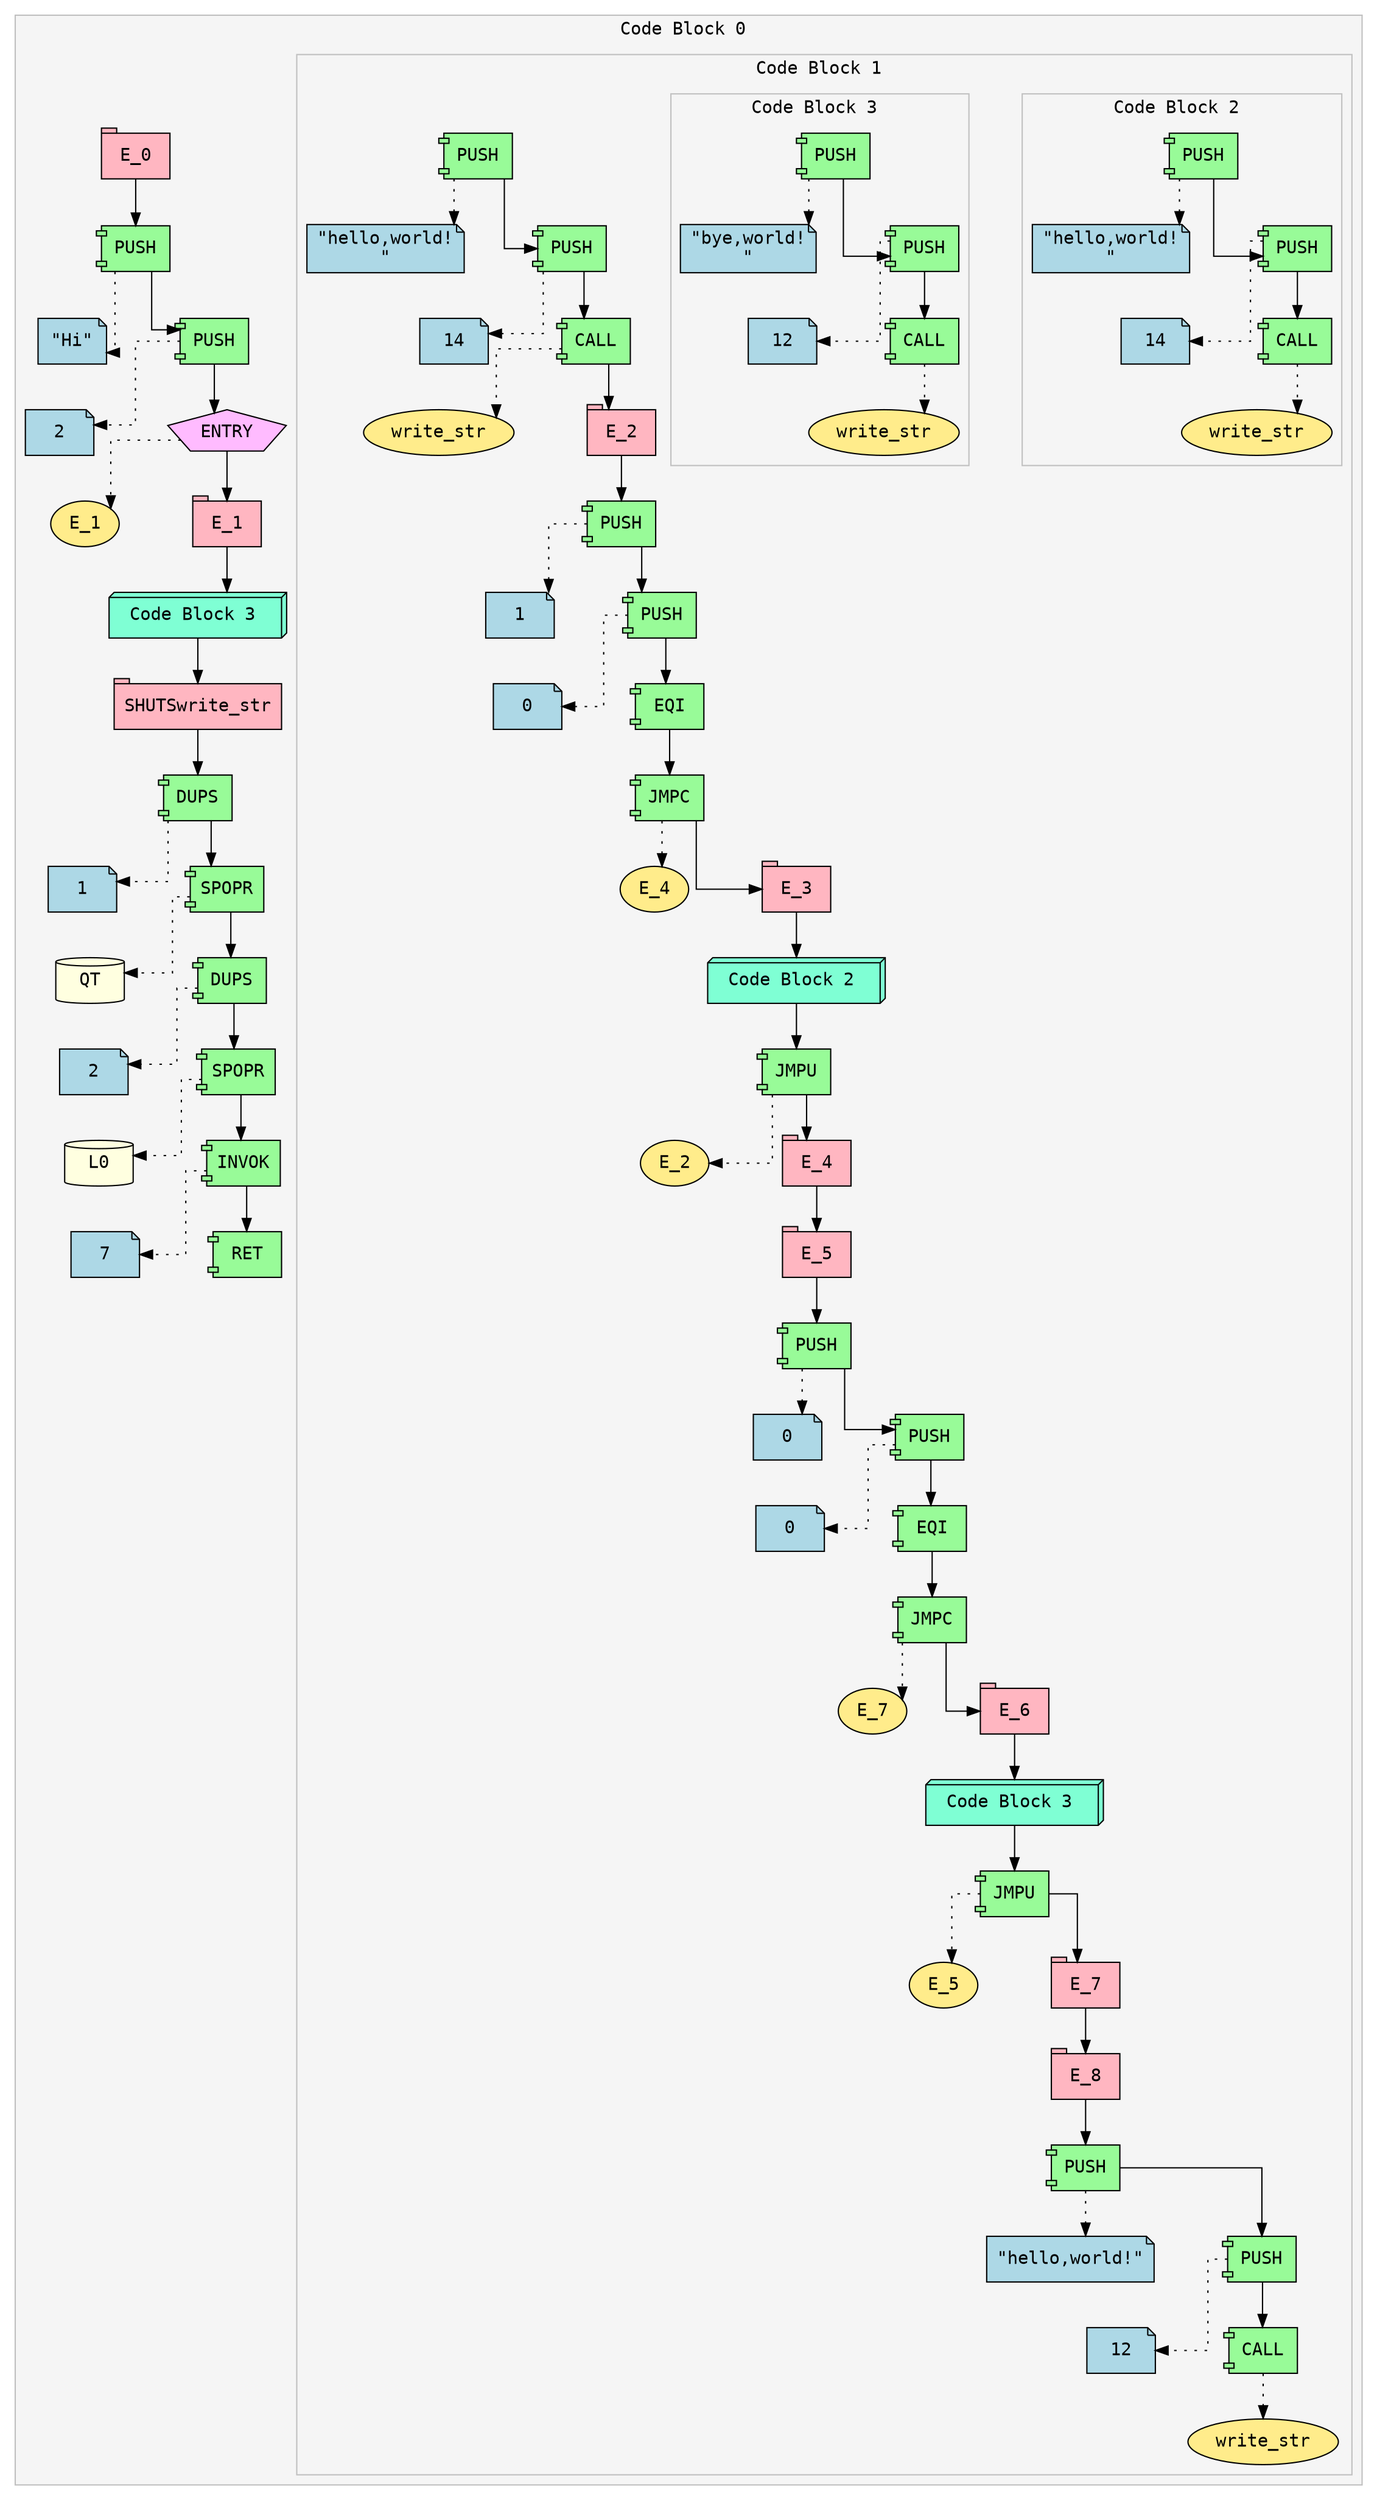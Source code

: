 digraph ir {
splines=ortho;
nodesep=0.8;
ranksep=0.5;
subgraph cluster_0 {
label="Code Block 0 ";
style=filled;
color=gray;
fillcolor=whitesmoke;
fontname="Courier";
Expr_1 [shape=tab style=filled fillcolor=lightpink fontname="Courier" label="E_0"]
Expr_2 [shape=component style=filled fillcolor=palegreen fontname="Courier" label="PUSH"]
Expr_3 [shape=note style=filled fillcolor=lightblue fontname="Courier" label="\"Hi\""]
Expr_2 -> Expr_3 [style=dotted]
Expr_1 -> Expr_2;
Expr_4 [shape=component style=filled fillcolor=palegreen fontname="Courier" label="PUSH"]
Expr_5 [shape=note style=filled fillcolor=lightblue fontname="Courier" label="2"]
Expr_4 -> Expr_5 [style=dotted]
Expr_2 -> Expr_4;
Expr_6 [shape=pentagon style=filled fillcolor=plum1 fontname="Courier" label="ENTRY"]
Expr_7 [shape=ellipse style=filled fillcolor=lightgoldenrod1 fontname="Courier" label="E_1"]
Expr_6 -> Expr_7 [style=dotted]
Expr_4 -> Expr_6;
Expr_8 [shape=tab style=filled fillcolor=lightpink fontname="Courier" label="E_1"]
Expr_6 -> Expr_8;
subgraph cluster_9 {
label="Code Block 1 ";
style=filled;
color=gray;
fillcolor=whitesmoke;
fontname="Courier";
Expr_10 [shape=component style=filled fillcolor=palegreen fontname="Courier" label="PUSH"]
Expr_11 [shape=note style=filled fillcolor=lightblue fontname="Courier" label="\"hello,world!\n\""]
Expr_10 -> Expr_11 [style=dotted]
Expr_12 [shape=component style=filled fillcolor=palegreen fontname="Courier" label="PUSH"]
Expr_13 [shape=note style=filled fillcolor=lightblue fontname="Courier" label="14"]
Expr_12 -> Expr_13 [style=dotted]
Expr_10 -> Expr_12;
Expr_14 [shape=component style=filled fillcolor=palegreen fontname="Courier" label="CALL"]
Expr_15 [shape=ellipse style=filled fillcolor=lightgoldenrod1 fontname="Courier" label="write_str"]
Expr_14 -> Expr_15 [style=dotted]
Expr_12 -> Expr_14;
Expr_16 [shape=tab style=filled fillcolor=lightpink fontname="Courier" label="E_2"]
Expr_14 -> Expr_16;
Expr_17 [shape=component style=filled fillcolor=palegreen fontname="Courier" label="PUSH"]
Expr_18 [shape=note style=filled fillcolor=lightblue fontname="Courier" label="1"]
Expr_17 -> Expr_18 [style=dotted]
Expr_16 -> Expr_17;
Expr_19 [shape=component style=filled fillcolor=palegreen fontname="Courier" label="PUSH"]
Expr_20 [shape=note style=filled fillcolor=lightblue fontname="Courier" label="0"]
Expr_19 -> Expr_20 [style=dotted]
Expr_17 -> Expr_19;
Expr_21 [shape=component style=filled fillcolor=palegreen fontname="Courier" label="EQI"]
Expr_19 -> Expr_21;
Expr_22 [shape=component style=filled fillcolor=palegreen fontname="Courier" label="JMPC"]
Expr_23 [shape=ellipse style=filled fillcolor=lightgoldenrod1 fontname="Courier" label="E_4"]
Expr_22 -> Expr_23 [style=dotted]
Expr_21 -> Expr_22;
Expr_24 [shape=tab style=filled fillcolor=lightpink fontname="Courier" label="E_3"]
Expr_22 -> Expr_24;
subgraph cluster_25 {
label="Code Block 2 ";
style=filled;
color=gray;
fillcolor=whitesmoke;
fontname="Courier";
Expr_26 [shape=component style=filled fillcolor=palegreen fontname="Courier" label="PUSH"]
Expr_27 [shape=note style=filled fillcolor=lightblue fontname="Courier" label="\"hello,world!\n\""]
Expr_26 -> Expr_27 [style=dotted]
Expr_28 [shape=component style=filled fillcolor=palegreen fontname="Courier" label="PUSH"]
Expr_29 [shape=note style=filled fillcolor=lightblue fontname="Courier" label="14"]
Expr_28 -> Expr_29 [style=dotted]
Expr_26 -> Expr_28;
Expr_30 [shape=component style=filled fillcolor=palegreen fontname="Courier" label="CALL"]
Expr_31 [shape=ellipse style=filled fillcolor=lightgoldenrod1 fontname="Courier" label="write_str"]
Expr_30 -> Expr_31 [style=dotted]
Expr_28 -> Expr_30;
}
Expr_25 [shape=box3d style=filled fillcolor=aquamarine fontname="Courier" label=" Code Block 2  "]
Expr_24 -> Expr_25;
Expr_32 [shape=component style=filled fillcolor=palegreen fontname="Courier" label="JMPU"]
Expr_33 [shape=ellipse style=filled fillcolor=lightgoldenrod1 fontname="Courier" label="E_2"]
Expr_32 -> Expr_33 [style=dotted]
Expr_25 -> Expr_32;
Expr_34 [shape=tab style=filled fillcolor=lightpink fontname="Courier" label="E_4"]
Expr_32 -> Expr_34;
Expr_35 [shape=tab style=filled fillcolor=lightpink fontname="Courier" label="E_5"]
Expr_34 -> Expr_35;
Expr_36 [shape=component style=filled fillcolor=palegreen fontname="Courier" label="PUSH"]
Expr_37 [shape=note style=filled fillcolor=lightblue fontname="Courier" label="0"]
Expr_36 -> Expr_37 [style=dotted]
Expr_35 -> Expr_36;
Expr_38 [shape=component style=filled fillcolor=palegreen fontname="Courier" label="PUSH"]
Expr_39 [shape=note style=filled fillcolor=lightblue fontname="Courier" label="0"]
Expr_38 -> Expr_39 [style=dotted]
Expr_36 -> Expr_38;
Expr_40 [shape=component style=filled fillcolor=palegreen fontname="Courier" label="EQI"]
Expr_38 -> Expr_40;
Expr_41 [shape=component style=filled fillcolor=palegreen fontname="Courier" label="JMPC"]
Expr_42 [shape=ellipse style=filled fillcolor=lightgoldenrod1 fontname="Courier" label="E_7"]
Expr_41 -> Expr_42 [style=dotted]
Expr_40 -> Expr_41;
Expr_43 [shape=tab style=filled fillcolor=lightpink fontname="Courier" label="E_6"]
Expr_41 -> Expr_43;
subgraph cluster_44 {
label="Code Block 3 ";
style=filled;
color=gray;
fillcolor=whitesmoke;
fontname="Courier";
Expr_45 [shape=component style=filled fillcolor=palegreen fontname="Courier" label="PUSH"]
Expr_46 [shape=note style=filled fillcolor=lightblue fontname="Courier" label="\"bye,world!\n\""]
Expr_45 -> Expr_46 [style=dotted]
Expr_47 [shape=component style=filled fillcolor=palegreen fontname="Courier" label="PUSH"]
Expr_48 [shape=note style=filled fillcolor=lightblue fontname="Courier" label="12"]
Expr_47 -> Expr_48 [style=dotted]
Expr_45 -> Expr_47;
Expr_49 [shape=component style=filled fillcolor=palegreen fontname="Courier" label="CALL"]
Expr_50 [shape=ellipse style=filled fillcolor=lightgoldenrod1 fontname="Courier" label="write_str"]
Expr_49 -> Expr_50 [style=dotted]
Expr_47 -> Expr_49;
}
Expr_44 [shape=box3d style=filled fillcolor=aquamarine fontname="Courier" label=" Code Block 3  "]
Expr_43 -> Expr_44;
Expr_51 [shape=component style=filled fillcolor=palegreen fontname="Courier" label="JMPU"]
Expr_52 [shape=ellipse style=filled fillcolor=lightgoldenrod1 fontname="Courier" label="E_5"]
Expr_51 -> Expr_52 [style=dotted]
Expr_44 -> Expr_51;
Expr_53 [shape=tab style=filled fillcolor=lightpink fontname="Courier" label="E_7"]
Expr_51 -> Expr_53;
Expr_54 [shape=tab style=filled fillcolor=lightpink fontname="Courier" label="E_8"]
Expr_53 -> Expr_54;
Expr_55 [shape=component style=filled fillcolor=palegreen fontname="Courier" label="PUSH"]
Expr_56 [shape=note style=filled fillcolor=lightblue fontname="Courier" label="\"hello,world!\""]
Expr_55 -> Expr_56 [style=dotted]
Expr_54 -> Expr_55;
Expr_57 [shape=component style=filled fillcolor=palegreen fontname="Courier" label="PUSH"]
Expr_58 [shape=note style=filled fillcolor=lightblue fontname="Courier" label="12"]
Expr_57 -> Expr_58 [style=dotted]
Expr_55 -> Expr_57;
Expr_59 [shape=component style=filled fillcolor=palegreen fontname="Courier" label="CALL"]
Expr_60 [shape=ellipse style=filled fillcolor=lightgoldenrod1 fontname="Courier" label="write_str"]
Expr_59 -> Expr_60 [style=dotted]
Expr_57 -> Expr_59;
}
Expr_9 [shape=box3d style=filled fillcolor=aquamarine fontname="Courier" label=" Code Block 3  "]
Expr_8 -> Expr_9;
Expr_61 [shape=tab style=filled fillcolor=lightpink fontname="Courier" label="SHUTSwrite_str"]
Expr_9 -> Expr_61;
Expr_62 [shape=component style=filled fillcolor=palegreen fontname="Courier" label="DUPS"]
Expr_63 [shape=note style=filled fillcolor=lightblue fontname="Courier" label="1"]
Expr_62 -> Expr_63 [style=dotted]
Expr_61 -> Expr_62;
Expr_64 [shape=component style=filled fillcolor=palegreen fontname="Courier" label="SPOPR"]
Expr_65 [shape=cylinder style=filled fillcolor=lightyellow fontname="Courier" label="QT"]
Expr_64 -> Expr_65 [style=dotted]
Expr_62 -> Expr_64;
Expr_66 [shape=component style=filled fillcolor=palegreen fontname="Courier" label="DUPS"]
Expr_67 [shape=note style=filled fillcolor=lightblue fontname="Courier" label="2"]
Expr_66 -> Expr_67 [style=dotted]
Expr_64 -> Expr_66;
Expr_68 [shape=component style=filled fillcolor=palegreen fontname="Courier" label="SPOPR"]
Expr_69 [shape=cylinder style=filled fillcolor=lightyellow fontname="Courier" label="L0"]
Expr_68 -> Expr_69 [style=dotted]
Expr_66 -> Expr_68;
Expr_70 [shape=component style=filled fillcolor=palegreen fontname="Courier" label="INVOK"]
Expr_71 [shape=note style=filled fillcolor=lightblue fontname="Courier" label="7"]
Expr_70 -> Expr_71 [style=dotted]
Expr_68 -> Expr_70;
Expr_72 [shape=component style=filled fillcolor=palegreen fontname="Courier" label="RET"]
Expr_70 -> Expr_72;
}
}
